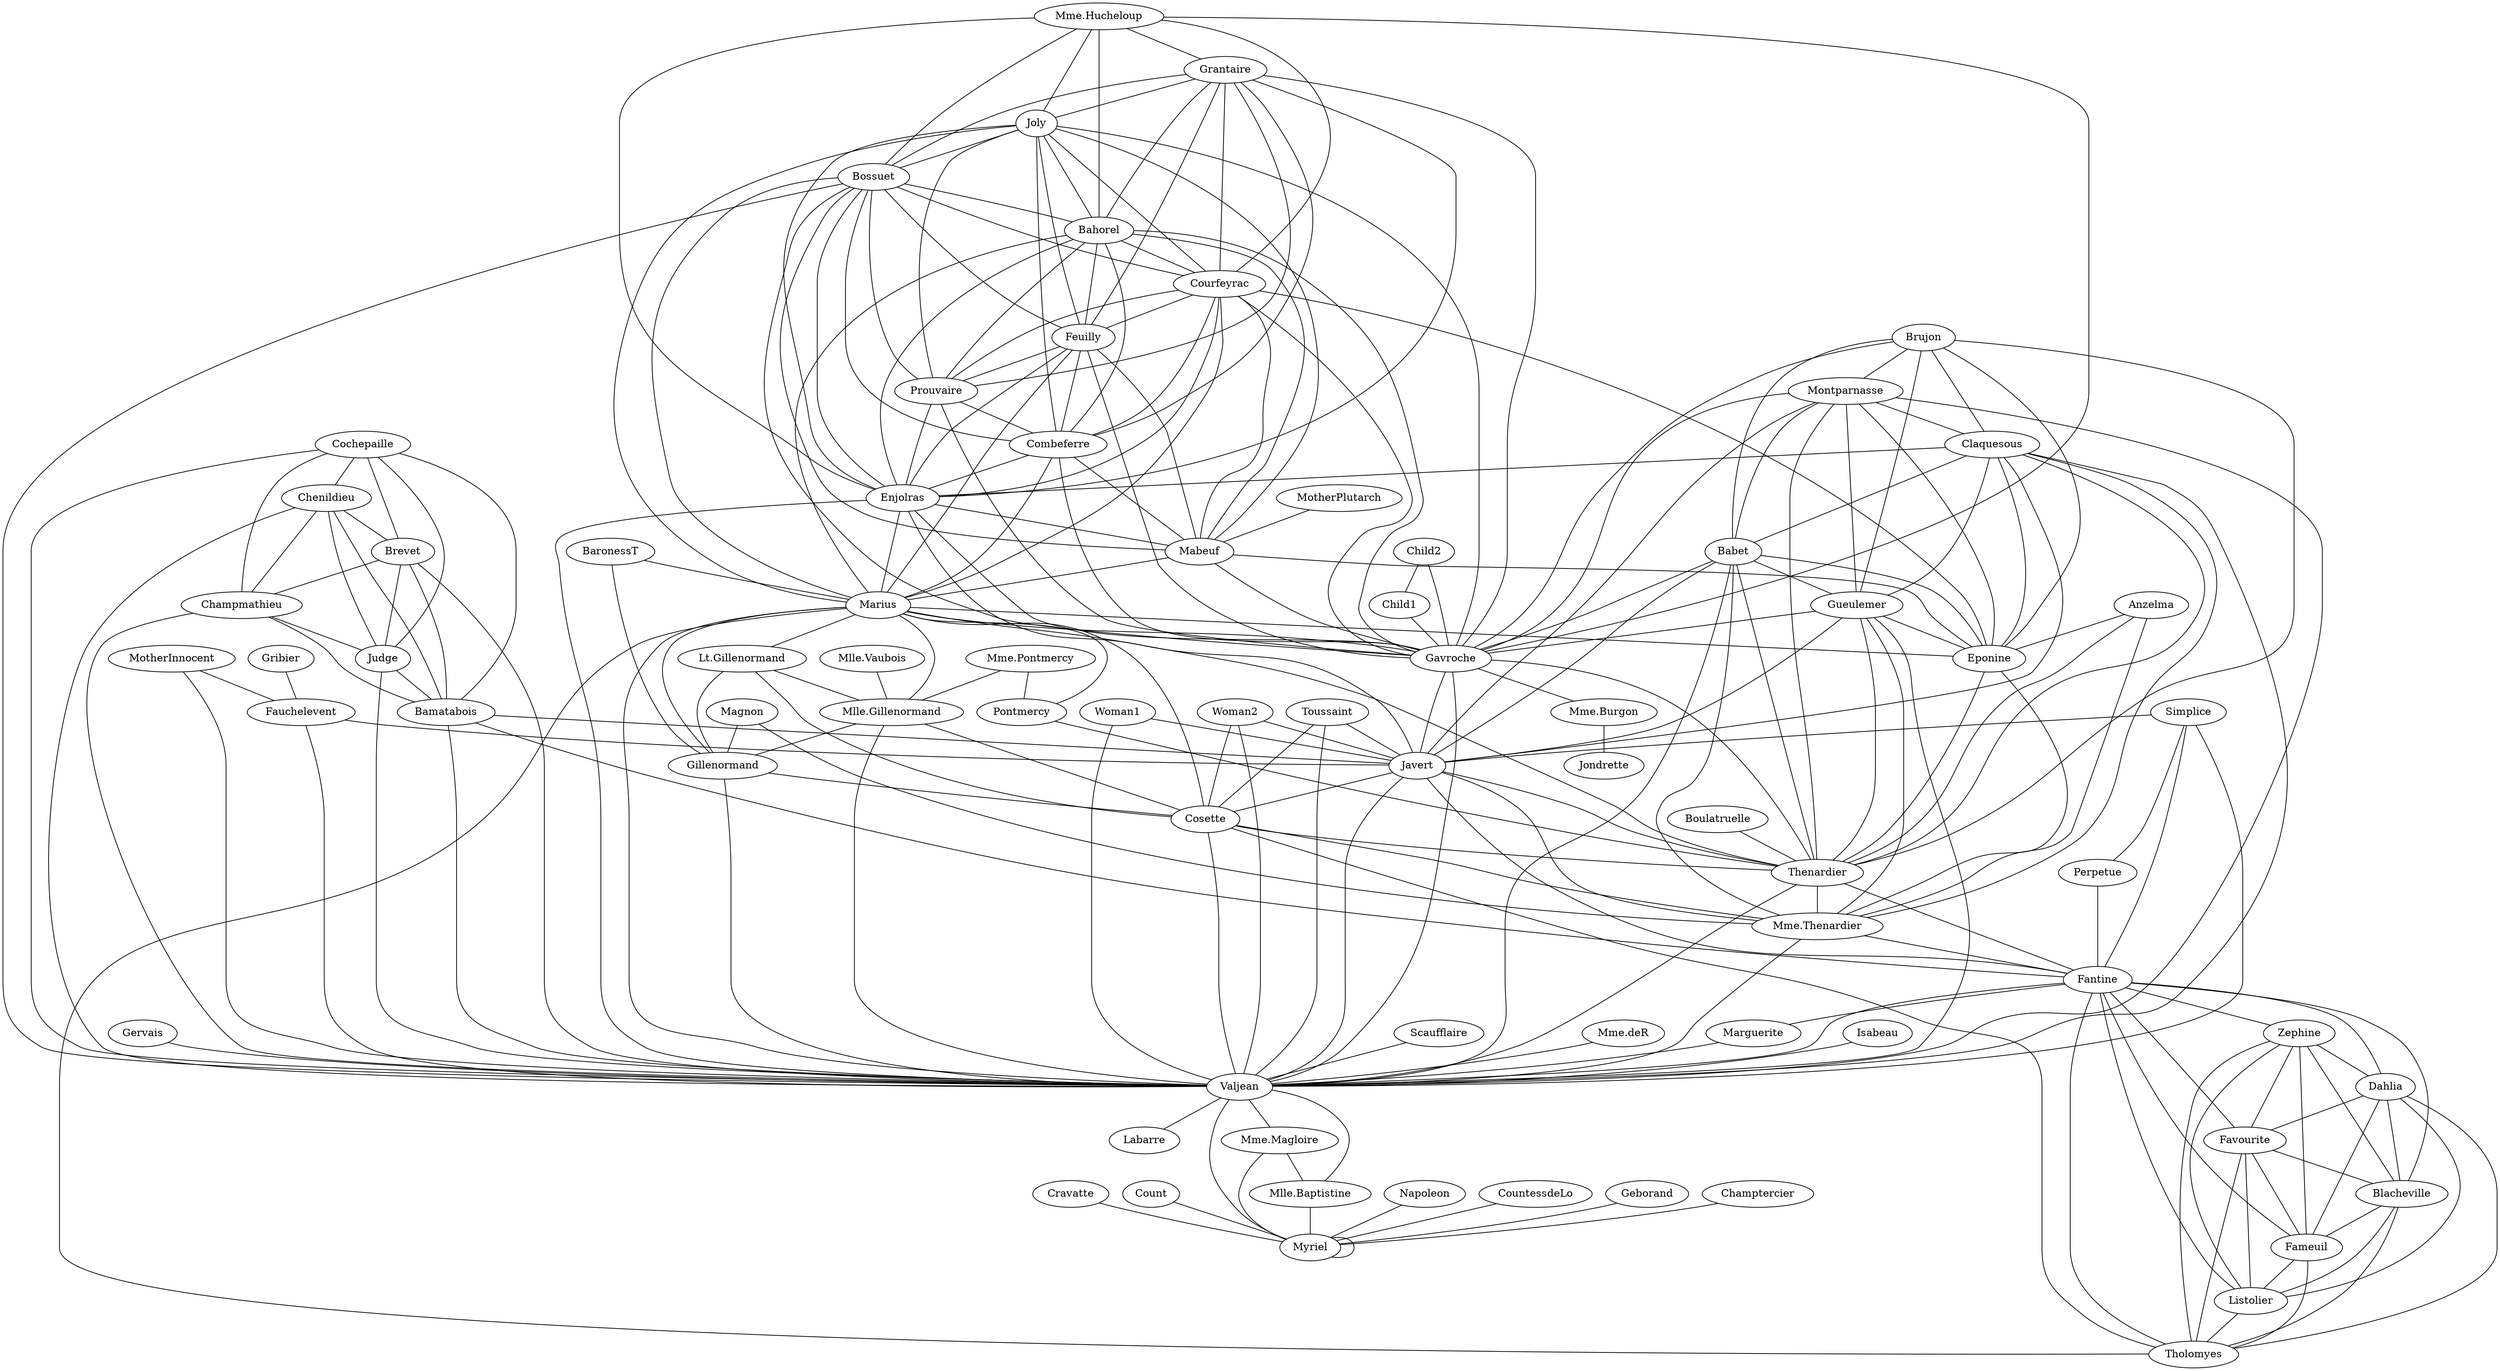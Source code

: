 graph{
"Myriel" [cluster=1,label="Myriel"];
"Napoleon" [cluster=1,label="Napoleon"];
"Mlle.Baptistine" [cluster=1,label="Mlle.Baptistine"];
"Mme.Magloire" [cluster=1,label="Mme.Magloire"];
"CountessdeLo" [cluster=1,label="CountessdeLo"];
"Geborand" [cluster=1,label="Geborand"];
"Champtercier" [cluster=1,label="Champtercier"];
"Cravatte" [cluster=1,label="Cravatte"];
"Count" [cluster=1,label="Count"];
"Labarre" [cluster=2,label="Labarre"];
"Valjean" [cluster=2,label="Valjean"];
"Marguerite" [cluster=2,label="Marguerite"];
"Mme.deR" [cluster=2,label="Mme.deR"];
"Isabeau" [cluster=2,label="Isabeau"];
"Gervais" [cluster=2,label="Gervais"];
"Tholomyes" [cluster=3,label="Tholomyes"];
"Listolier" [cluster=3,label="Listolier"];
"Fameuil" [cluster=3,label="Fameuil"];
"Blacheville" [cluster=3,label="Blacheville"];
"Favourite" [cluster=3,label="Favourite"];
"Dahlia" [cluster=3,label="Dahlia"];
"Zephine" [cluster=3,label="Zephine"];
"Fantine" [cluster=3,label="Fantine"];
"Mme.Thenardier" [cluster=4,label="Mme.Thenardier"];
"Thenardier" [cluster=4,label="Thenardier"];
"Cosette" [cluster=5,label="Cosette"];
"Javert" [cluster=4,label="Javert"];
"Fauchelevent" [cluster=0,label="Fauchelevent"];
"Bamatabois" [cluster=2,label="Bamatabois"];
"Perpetue" [cluster=3,label="Perpetue"];
"Simplice" [cluster=2,label="Simplice"];
"Scaufflaire" [cluster=2,label="Scaufflaire"];
"Woman1" [cluster=2,label="Woman1"];
"Judge" [cluster=2,label="Judge"];
"Champmathieu" [cluster=2,label="Champmathieu"];
"Brevet" [cluster=2,label="Brevet"];
"Chenildieu" [cluster=2,label="Chenildieu"];
"Cochepaille" [cluster=2,label="Cochepaille"];
"Pontmercy" [cluster=4,label="Pontmercy"];
"Boulatruelle" [cluster=6,label="Boulatruelle"];
"Eponine" [cluster=4,label="Eponine"];
"Anzelma" [cluster=4,label="Anzelma"];
"Woman2" [cluster=5,label="Woman2"];
"MotherInnocent" [cluster=0,label="MotherInnocent"];
"Gribier" [cluster=0,label="Gribier"];
"Jondrette" [cluster=7,label="Jondrette"];
"Mme.Burgon" [cluster=7,label="Mme.Burgon"];
"Gavroche" [cluster=8,label="Gavroche"];
"Gillenormand" [cluster=5,label="Gillenormand"];
"Magnon" [cluster=5,label="Magnon"];
"Mlle.Gillenormand" [cluster=5,label="Mlle.Gillenormand"];
"Mme.Pontmercy" [cluster=5,label="Mme.Pontmercy"];
"Mlle.Vaubois" [cluster=5,label="Mlle.Vaubois"];
"Lt.Gillenormand" [cluster=5,label="Lt.Gillenormand"];
"Marius" [cluster=8,label="Marius"];
"BaronessT" [cluster=5,label="BaronessT"];
"Mabeuf" [cluster=8,label="Mabeuf"];
"Enjolras" [cluster=8,label="Enjolras"];
"Combeferre" [cluster=8,label="Combeferre"];
"Prouvaire" [cluster=8,label="Prouvaire"];
"Feuilly" [cluster=8,label="Feuilly"];
"Courfeyrac" [cluster=8,label="Courfeyrac"];
"Bahorel" [cluster=8,label="Bahorel"];
"Bossuet" [cluster=8,label="Bossuet"];
"Joly" [cluster=8,label="Joly"];
"Grantaire" [cluster=8,label="Grantaire"];
"MotherPlutarch" [cluster=0,label="MotherPlutarch"];
"Gueulemer" [cluster=4,label="Gueulemer"];
"Babet" [cluster=4,label="Babet"];
"Claquesous" [cluster=4,label="Claquesous"];
"Montparnasse" [cluster=4,label="Montparnasse"];
"Toussaint" [cluster=5,label="Toussaint"];
"Child1" [cluster=10,label="Child1"];
"Child2" [cluster=10,label="Child2"];
"Brujon" [cluster=4,label="Brujon"];
"Mme.Hucheloup" [cluster=8,label="Mme.Hucheloup"];
"Napoleon"--"Myriel";
"Mlle.Baptistine"--"Myriel";
"Mme.Magloire"--"Myriel";
"Mme.Magloire"--"Mlle.Baptistine";
"CountessdeLo"--"Myriel";
"Geborand"--"Myriel";
"Champtercier"--"Myriel";
"Cravatte"--"Myriel";
"Count"--"Myriel";
"Myriel"--"Myriel";
"Valjean"--"Labarre";
"Valjean"--"Mme.Magloire";
"Valjean"--"Mlle.Baptistine";
"Valjean"--"Myriel";
"Marguerite"--"Valjean";
"Mme.deR"--"Valjean";
"Isabeau"--"Valjean";
"Gervais"--"Valjean";
"Listolier"--"Tholomyes";
"Fameuil"--"Tholomyes";
"Fameuil"--"Listolier";
"Blacheville"--"Tholomyes";
"Blacheville"--"Listolier";
"Blacheville"--"Fameuil";
"Favourite"--"Tholomyes";
"Favourite"--"Listolier";
"Favourite"--"Fameuil";
"Favourite"--"Blacheville";
"Dahlia"--"Tholomyes";
"Dahlia"--"Listolier";
"Dahlia"--"Fameuil";
"Dahlia"--"Blacheville";
"Dahlia"--"Favourite";
"Zephine"--"Tholomyes";
"Zephine"--"Listolier";
"Zephine"--"Fameuil";
"Zephine"--"Blacheville";
"Zephine"--"Favourite";
"Zephine"--"Dahlia";
"Fantine"--"Tholomyes";
"Fantine"--"Listolier";
"Fantine"--"Fameuil";
"Fantine"--"Blacheville";
"Fantine"--"Favourite";
"Fantine"--"Dahlia";
"Fantine"--"Zephine";
"Fantine"--"Marguerite";
"Fantine"--"Valjean";
"Mme.Thenardier"--"Fantine";
"Mme.Thenardier"--"Valjean";
"Thenardier"--"Mme.Thenardier";
"Thenardier"--"Fantine";
"Thenardier"--"Valjean";
"Cosette"--"Mme.Thenardier";
"Cosette"--"Valjean";
"Cosette"--"Tholomyes";
"Cosette"--"Thenardier";
"Javert"--"Valjean";
"Javert"--"Fantine";
"Javert"--"Thenardier";
"Javert"--"Mme.Thenardier";
"Javert"--"Cosette";
"Fauchelevent"--"Valjean";
"Fauchelevent"--"Javert";
"Bamatabois"--"Fantine";
"Bamatabois"--"Javert";
"Bamatabois"--"Valjean";
"Perpetue"--"Fantine";
"Simplice"--"Perpetue";
"Simplice"--"Valjean";
"Simplice"--"Fantine";
"Simplice"--"Javert";
"Scaufflaire"--"Valjean";
"Woman1"--"Valjean";
"Woman1"--"Javert";
"Judge"--"Valjean";
"Judge"--"Bamatabois";
"Champmathieu"--"Valjean";
"Champmathieu"--"Judge";
"Champmathieu"--"Bamatabois";
"Brevet"--"Judge";
"Brevet"--"Champmathieu";
"Brevet"--"Valjean";
"Brevet"--"Bamatabois";
"Chenildieu"--"Judge";
"Chenildieu"--"Champmathieu";
"Chenildieu"--"Brevet";
"Chenildieu"--"Valjean";
"Chenildieu"--"Bamatabois";
"Cochepaille"--"Judge";
"Cochepaille"--"Champmathieu";
"Cochepaille"--"Brevet";
"Cochepaille"--"Chenildieu";
"Cochepaille"--"Valjean";
"Cochepaille"--"Bamatabois";
"Pontmercy"--"Thenardier";
"Boulatruelle"--"Thenardier";
"Eponine"--"Mme.Thenardier";
"Eponine"--"Thenardier";
"Anzelma"--"Eponine";
"Anzelma"--"Thenardier";
"Anzelma"--"Mme.Thenardier";
"Woman2"--"Valjean";
"Woman2"--"Cosette";
"Woman2"--"Javert";
"MotherInnocent"--"Fauchelevent";
"MotherInnocent"--"Valjean";
"Gribier"--"Fauchelevent";
"Mme.Burgon"--"Jondrette";
"Gavroche"--"Mme.Burgon";
"Gavroche"--"Thenardier";
"Gavroche"--"Javert";
"Gavroche"--"Valjean";
"Gillenormand"--"Cosette";
"Gillenormand"--"Valjean";
"Magnon"--"Gillenormand";
"Magnon"--"Mme.Thenardier";
"Mlle.Gillenormand"--"Gillenormand";
"Mlle.Gillenormand"--"Cosette";
"Mlle.Gillenormand"--"Valjean";
"Mme.Pontmercy"--"Mlle.Gillenormand";
"Mme.Pontmercy"--"Pontmercy";
"Mlle.Vaubois"--"Mlle.Gillenormand";
"Lt.Gillenormand"--"Mlle.Gillenormand";
"Lt.Gillenormand"--"Gillenormand";
"Lt.Gillenormand"--"Cosette";
"Marius"--"Mlle.Gillenormand";
"Marius"--"Gillenormand";
"Marius"--"Pontmercy";
"Marius"--"Lt.Gillenormand";
"Marius"--"Cosette";
"Marius"--"Valjean";
"Marius"--"Tholomyes";
"Marius"--"Thenardier";
"Marius"--"Eponine";
"Marius"--"Gavroche";
"BaronessT"--"Gillenormand";
"BaronessT"--"Marius";
"Mabeuf"--"Marius";
"Mabeuf"--"Eponine";
"Mabeuf"--"Gavroche";
"Enjolras"--"Marius";
"Enjolras"--"Gavroche";
"Enjolras"--"Javert";
"Enjolras"--"Mabeuf";
"Enjolras"--"Valjean";
"Combeferre"--"Enjolras";
"Combeferre"--"Marius";
"Combeferre"--"Gavroche";
"Combeferre"--"Mabeuf";
"Prouvaire"--"Gavroche";
"Prouvaire"--"Enjolras";
"Prouvaire"--"Combeferre";
"Feuilly"--"Gavroche";
"Feuilly"--"Enjolras";
"Feuilly"--"Prouvaire";
"Feuilly"--"Combeferre";
"Feuilly"--"Mabeuf";
"Feuilly"--"Marius";
"Courfeyrac"--"Marius";
"Courfeyrac"--"Enjolras";
"Courfeyrac"--"Combeferre";
"Courfeyrac"--"Gavroche";
"Courfeyrac"--"Mabeuf";
"Courfeyrac"--"Eponine";
"Courfeyrac"--"Feuilly";
"Courfeyrac"--"Prouvaire";
"Bahorel"--"Combeferre";
"Bahorel"--"Gavroche";
"Bahorel"--"Courfeyrac";
"Bahorel"--"Mabeuf";
"Bahorel"--"Enjolras";
"Bahorel"--"Feuilly";
"Bahorel"--"Prouvaire";
"Bahorel"--"Marius";
"Bossuet"--"Marius";
"Bossuet"--"Courfeyrac";
"Bossuet"--"Gavroche";
"Bossuet"--"Bahorel";
"Bossuet"--"Enjolras";
"Bossuet"--"Feuilly";
"Bossuet"--"Prouvaire";
"Bossuet"--"Combeferre";
"Bossuet"--"Mabeuf";
"Bossuet"--"Valjean";
"Joly"--"Bahorel";
"Joly"--"Bossuet";
"Joly"--"Gavroche";
"Joly"--"Courfeyrac";
"Joly"--"Enjolras";
"Joly"--"Feuilly";
"Joly"--"Prouvaire";
"Joly"--"Combeferre";
"Joly"--"Mabeuf";
"Joly"--"Marius";
"Grantaire"--"Bossuet";
"Grantaire"--"Enjolras";
"Grantaire"--"Combeferre";
"Grantaire"--"Courfeyrac";
"Grantaire"--"Joly";
"Grantaire"--"Gavroche";
"Grantaire"--"Bahorel";
"Grantaire"--"Feuilly";
"Grantaire"--"Prouvaire";
"MotherPlutarch"--"Mabeuf";
"Gueulemer"--"Thenardier";
"Gueulemer"--"Valjean";
"Gueulemer"--"Mme.Thenardier";
"Gueulemer"--"Javert";
"Gueulemer"--"Gavroche";
"Gueulemer"--"Eponine";
"Babet"--"Thenardier";
"Babet"--"Gueulemer";
"Babet"--"Valjean";
"Babet"--"Mme.Thenardier";
"Babet"--"Javert";
"Babet"--"Gavroche";
"Babet"--"Eponine";
"Claquesous"--"Thenardier";
"Claquesous"--"Babet";
"Claquesous"--"Gueulemer";
"Claquesous"--"Valjean";
"Claquesous"--"Mme.Thenardier";
"Claquesous"--"Javert";
"Claquesous"--"Eponine";
"Claquesous"--"Enjolras";
"Montparnasse"--"Javert";
"Montparnasse"--"Babet";
"Montparnasse"--"Gueulemer";
"Montparnasse"--"Claquesous";
"Montparnasse"--"Valjean";
"Montparnasse"--"Gavroche";
"Montparnasse"--"Eponine";
"Montparnasse"--"Thenardier";
"Toussaint"--"Cosette";
"Toussaint"--"Javert";
"Toussaint"--"Valjean";
"Child1"--"Gavroche";
"Child2"--"Gavroche";
"Child2"--"Child1";
"Brujon"--"Babet";
"Brujon"--"Gueulemer";
"Brujon"--"Thenardier";
"Brujon"--"Gavroche";
"Brujon"--"Eponine";
"Brujon"--"Claquesous";
"Brujon"--"Montparnasse";
"Mme.Hucheloup"--"Bossuet";
"Mme.Hucheloup"--"Joly";
"Mme.Hucheloup"--"Grantaire";
"Mme.Hucheloup"--"Bahorel";
"Mme.Hucheloup"--"Courfeyrac";
"Mme.Hucheloup"--"Gavroche";
"Mme.Hucheloup"--"Enjolras";
}